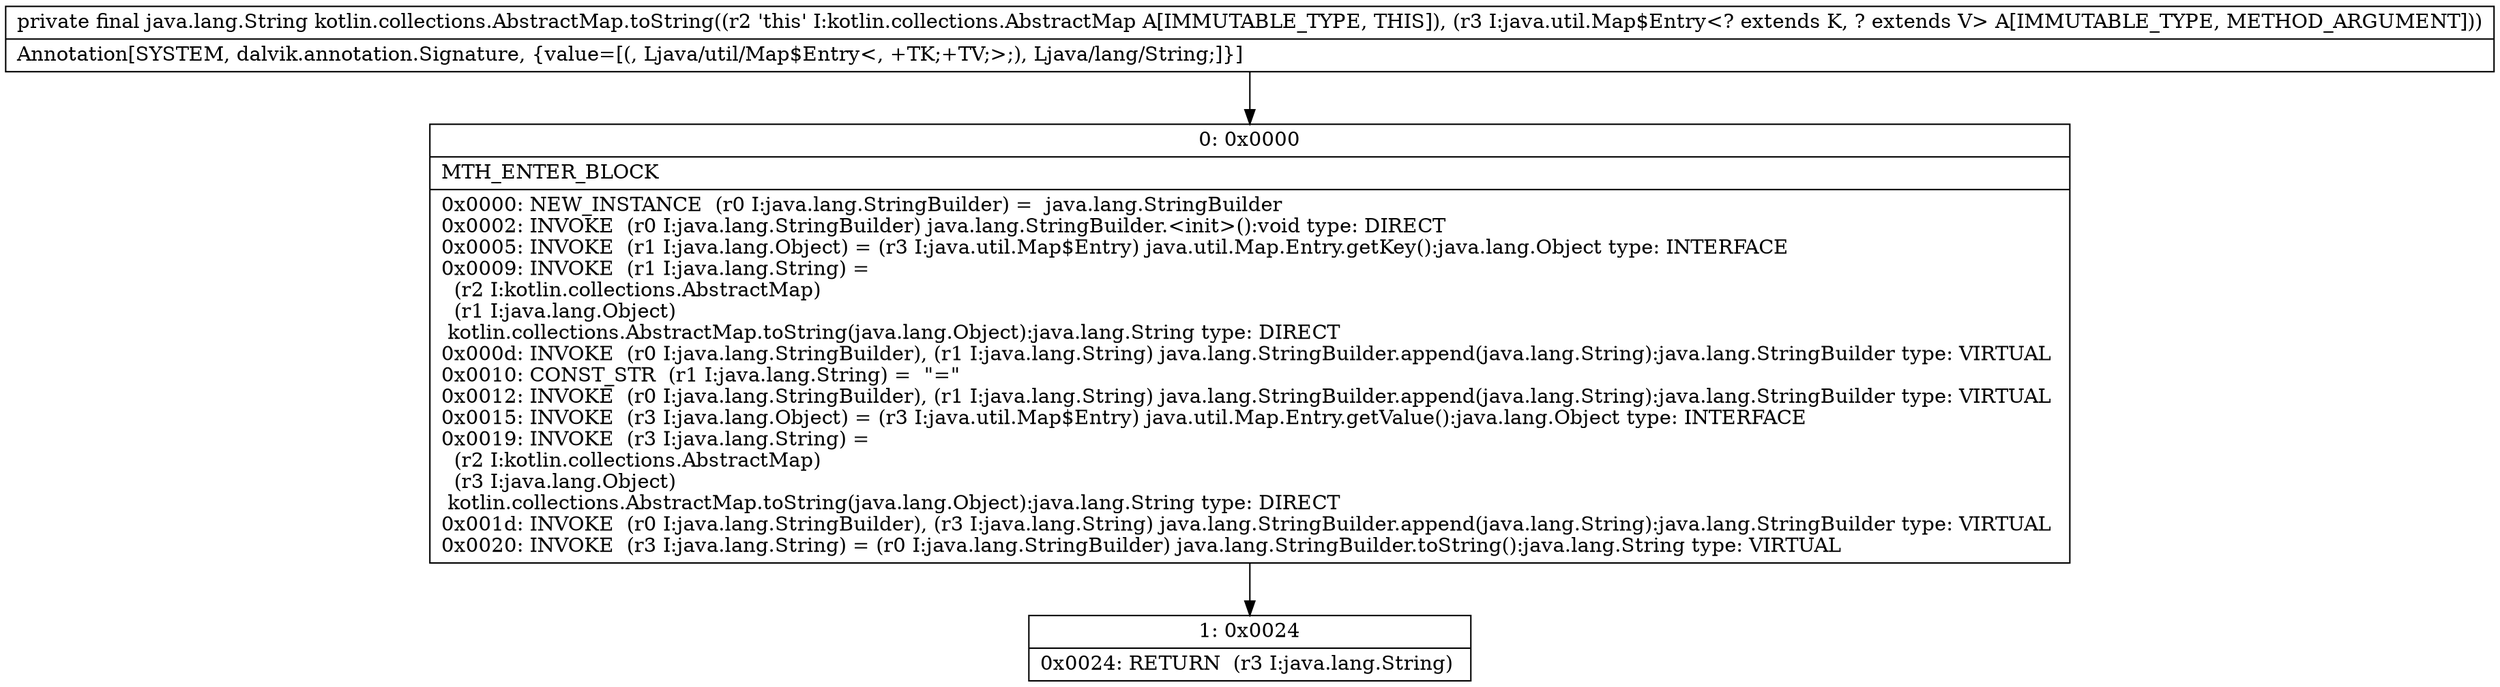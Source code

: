 digraph "CFG forkotlin.collections.AbstractMap.toString(Ljava\/util\/Map$Entry;)Ljava\/lang\/String;" {
Node_0 [shape=record,label="{0\:\ 0x0000|MTH_ENTER_BLOCK\l|0x0000: NEW_INSTANCE  (r0 I:java.lang.StringBuilder) =  java.lang.StringBuilder \l0x0002: INVOKE  (r0 I:java.lang.StringBuilder) java.lang.StringBuilder.\<init\>():void type: DIRECT \l0x0005: INVOKE  (r1 I:java.lang.Object) = (r3 I:java.util.Map$Entry) java.util.Map.Entry.getKey():java.lang.Object type: INTERFACE \l0x0009: INVOKE  (r1 I:java.lang.String) = \l  (r2 I:kotlin.collections.AbstractMap)\l  (r1 I:java.lang.Object)\l kotlin.collections.AbstractMap.toString(java.lang.Object):java.lang.String type: DIRECT \l0x000d: INVOKE  (r0 I:java.lang.StringBuilder), (r1 I:java.lang.String) java.lang.StringBuilder.append(java.lang.String):java.lang.StringBuilder type: VIRTUAL \l0x0010: CONST_STR  (r1 I:java.lang.String) =  \"=\" \l0x0012: INVOKE  (r0 I:java.lang.StringBuilder), (r1 I:java.lang.String) java.lang.StringBuilder.append(java.lang.String):java.lang.StringBuilder type: VIRTUAL \l0x0015: INVOKE  (r3 I:java.lang.Object) = (r3 I:java.util.Map$Entry) java.util.Map.Entry.getValue():java.lang.Object type: INTERFACE \l0x0019: INVOKE  (r3 I:java.lang.String) = \l  (r2 I:kotlin.collections.AbstractMap)\l  (r3 I:java.lang.Object)\l kotlin.collections.AbstractMap.toString(java.lang.Object):java.lang.String type: DIRECT \l0x001d: INVOKE  (r0 I:java.lang.StringBuilder), (r3 I:java.lang.String) java.lang.StringBuilder.append(java.lang.String):java.lang.StringBuilder type: VIRTUAL \l0x0020: INVOKE  (r3 I:java.lang.String) = (r0 I:java.lang.StringBuilder) java.lang.StringBuilder.toString():java.lang.String type: VIRTUAL \l}"];
Node_1 [shape=record,label="{1\:\ 0x0024|0x0024: RETURN  (r3 I:java.lang.String) \l}"];
MethodNode[shape=record,label="{private final java.lang.String kotlin.collections.AbstractMap.toString((r2 'this' I:kotlin.collections.AbstractMap A[IMMUTABLE_TYPE, THIS]), (r3 I:java.util.Map$Entry\<? extends K, ? extends V\> A[IMMUTABLE_TYPE, METHOD_ARGUMENT]))  | Annotation[SYSTEM, dalvik.annotation.Signature, \{value=[(, Ljava\/util\/Map$Entry\<, +TK;+TV;\>;), Ljava\/lang\/String;]\}]\l}"];
MethodNode -> Node_0;
Node_0 -> Node_1;
}

